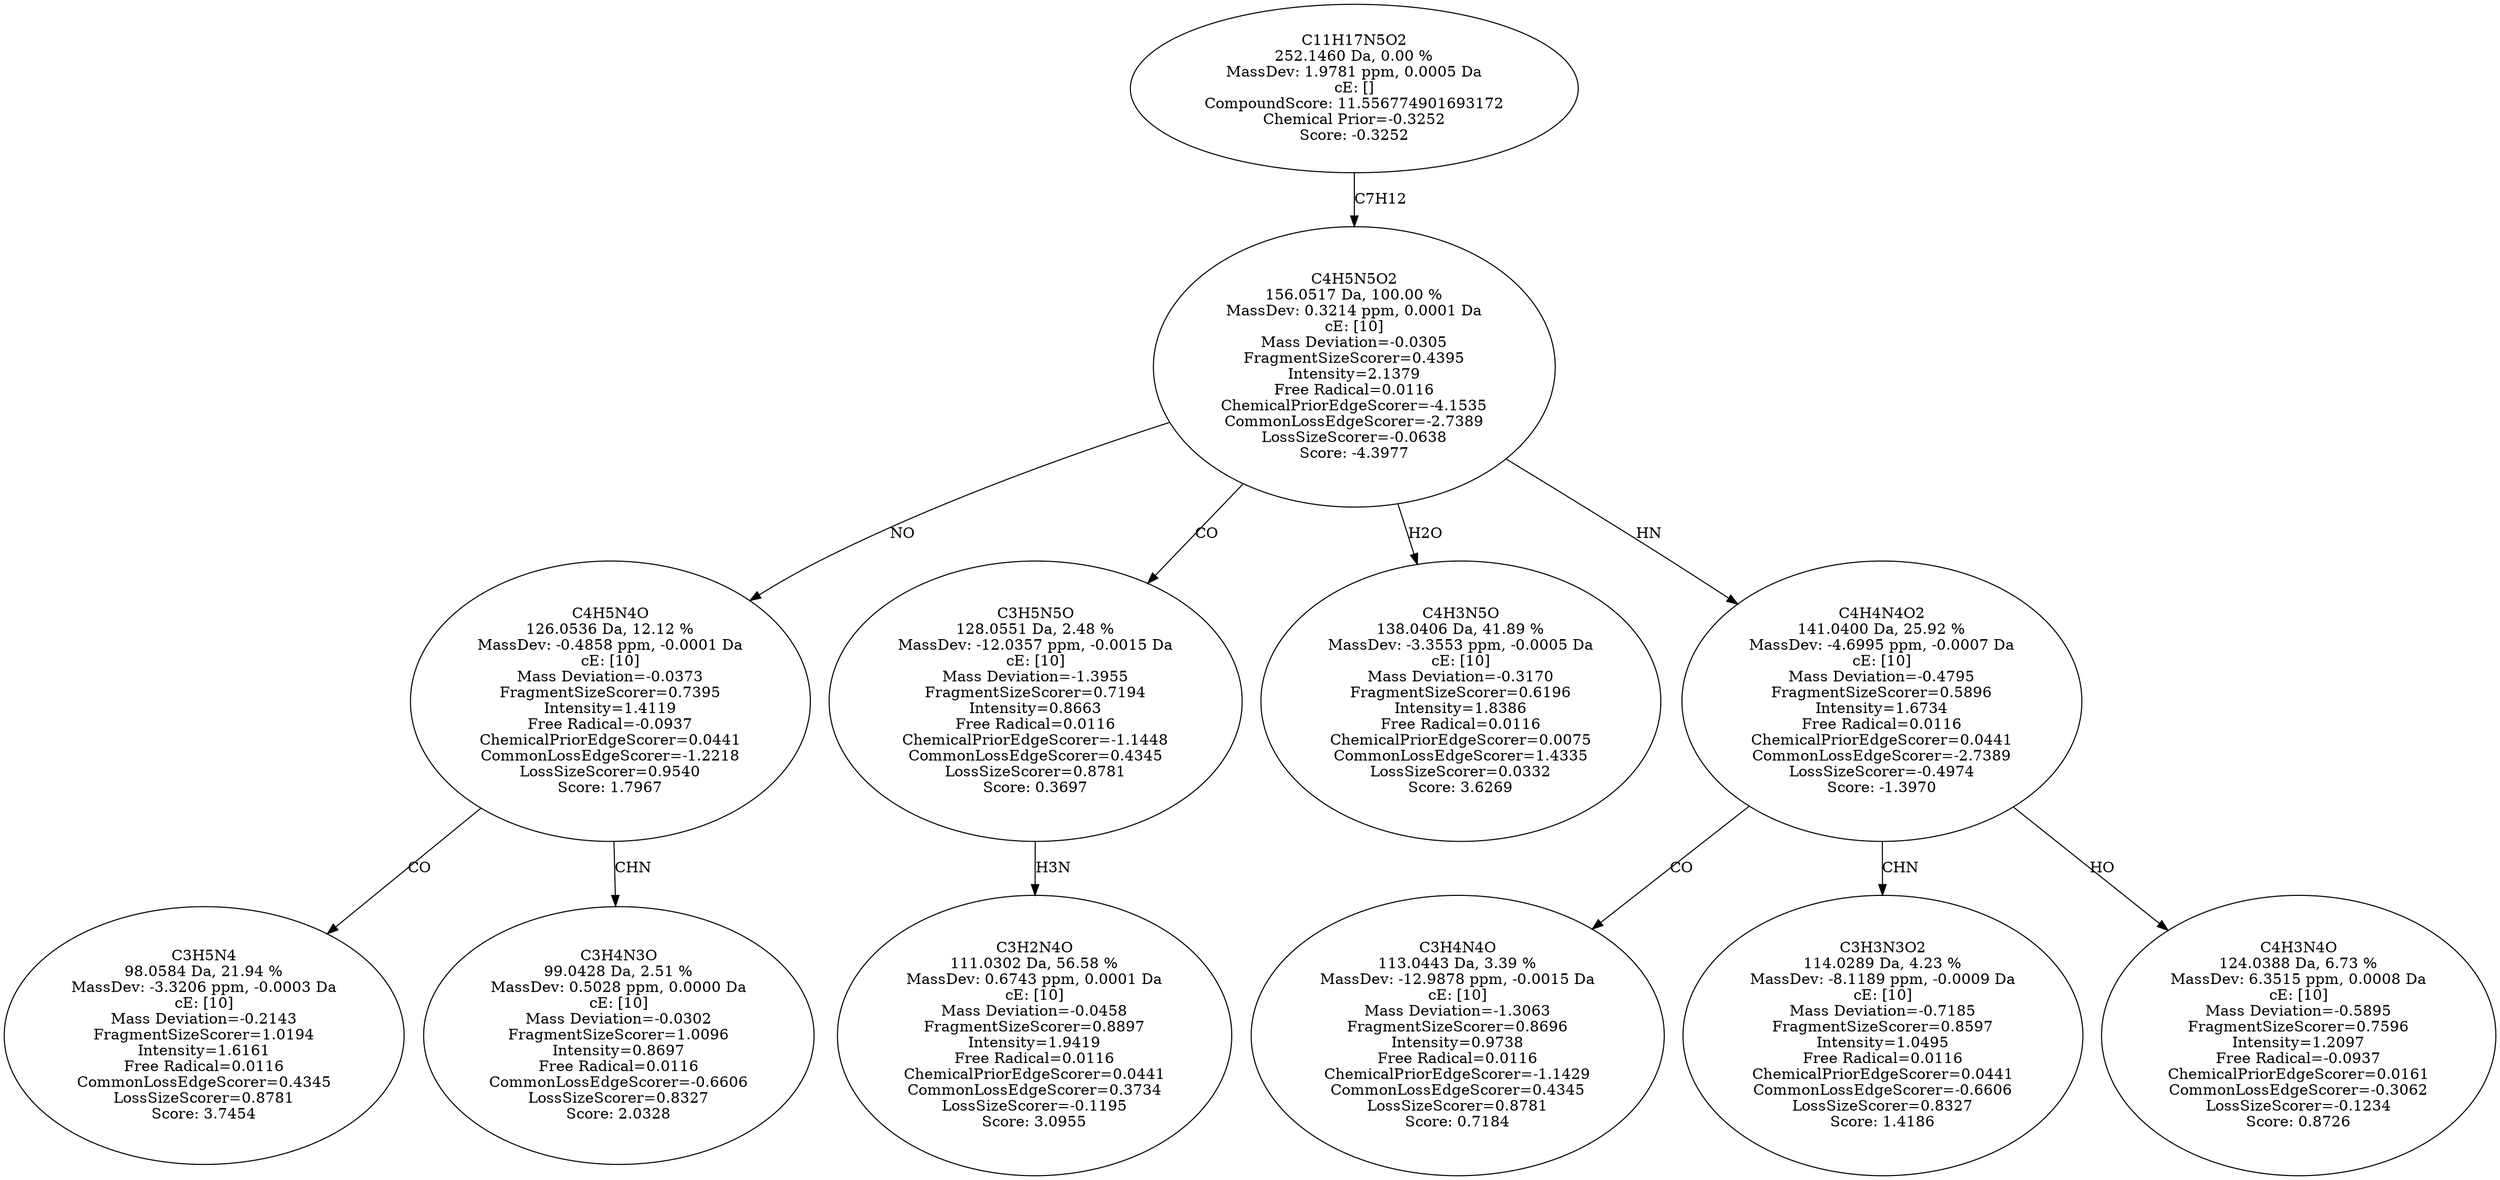 strict digraph {
v1 [label="C3H5N4\n98.0584 Da, 21.94 %\nMassDev: -3.3206 ppm, -0.0003 Da\ncE: [10]\nMass Deviation=-0.2143\nFragmentSizeScorer=1.0194\nIntensity=1.6161\nFree Radical=0.0116\nCommonLossEdgeScorer=0.4345\nLossSizeScorer=0.8781\nScore: 3.7454"];
v2 [label="C3H4N3O\n99.0428 Da, 2.51 %\nMassDev: 0.5028 ppm, 0.0000 Da\ncE: [10]\nMass Deviation=-0.0302\nFragmentSizeScorer=1.0096\nIntensity=0.8697\nFree Radical=0.0116\nCommonLossEdgeScorer=-0.6606\nLossSizeScorer=0.8327\nScore: 2.0328"];
v3 [label="C4H5N4O\n126.0536 Da, 12.12 %\nMassDev: -0.4858 ppm, -0.0001 Da\ncE: [10]\nMass Deviation=-0.0373\nFragmentSizeScorer=0.7395\nIntensity=1.4119\nFree Radical=-0.0937\nChemicalPriorEdgeScorer=0.0441\nCommonLossEdgeScorer=-1.2218\nLossSizeScorer=0.9540\nScore: 1.7967"];
v4 [label="C3H2N4O\n111.0302 Da, 56.58 %\nMassDev: 0.6743 ppm, 0.0001 Da\ncE: [10]\nMass Deviation=-0.0458\nFragmentSizeScorer=0.8897\nIntensity=1.9419\nFree Radical=0.0116\nChemicalPriorEdgeScorer=0.0441\nCommonLossEdgeScorer=0.3734\nLossSizeScorer=-0.1195\nScore: 3.0955"];
v5 [label="C3H5N5O\n128.0551 Da, 2.48 %\nMassDev: -12.0357 ppm, -0.0015 Da\ncE: [10]\nMass Deviation=-1.3955\nFragmentSizeScorer=0.7194\nIntensity=0.8663\nFree Radical=0.0116\nChemicalPriorEdgeScorer=-1.1448\nCommonLossEdgeScorer=0.4345\nLossSizeScorer=0.8781\nScore: 0.3697"];
v6 [label="C4H3N5O\n138.0406 Da, 41.89 %\nMassDev: -3.3553 ppm, -0.0005 Da\ncE: [10]\nMass Deviation=-0.3170\nFragmentSizeScorer=0.6196\nIntensity=1.8386\nFree Radical=0.0116\nChemicalPriorEdgeScorer=0.0075\nCommonLossEdgeScorer=1.4335\nLossSizeScorer=0.0332\nScore: 3.6269"];
v7 [label="C3H4N4O\n113.0443 Da, 3.39 %\nMassDev: -12.9878 ppm, -0.0015 Da\ncE: [10]\nMass Deviation=-1.3063\nFragmentSizeScorer=0.8696\nIntensity=0.9738\nFree Radical=0.0116\nChemicalPriorEdgeScorer=-1.1429\nCommonLossEdgeScorer=0.4345\nLossSizeScorer=0.8781\nScore: 0.7184"];
v8 [label="C3H3N3O2\n114.0289 Da, 4.23 %\nMassDev: -8.1189 ppm, -0.0009 Da\ncE: [10]\nMass Deviation=-0.7185\nFragmentSizeScorer=0.8597\nIntensity=1.0495\nFree Radical=0.0116\nChemicalPriorEdgeScorer=0.0441\nCommonLossEdgeScorer=-0.6606\nLossSizeScorer=0.8327\nScore: 1.4186"];
v9 [label="C4H3N4O\n124.0388 Da, 6.73 %\nMassDev: 6.3515 ppm, 0.0008 Da\ncE: [10]\nMass Deviation=-0.5895\nFragmentSizeScorer=0.7596\nIntensity=1.2097\nFree Radical=-0.0937\nChemicalPriorEdgeScorer=0.0161\nCommonLossEdgeScorer=-0.3062\nLossSizeScorer=-0.1234\nScore: 0.8726"];
v10 [label="C4H4N4O2\n141.0400 Da, 25.92 %\nMassDev: -4.6995 ppm, -0.0007 Da\ncE: [10]\nMass Deviation=-0.4795\nFragmentSizeScorer=0.5896\nIntensity=1.6734\nFree Radical=0.0116\nChemicalPriorEdgeScorer=0.0441\nCommonLossEdgeScorer=-2.7389\nLossSizeScorer=-0.4974\nScore: -1.3970"];
v11 [label="C4H5N5O2\n156.0517 Da, 100.00 %\nMassDev: 0.3214 ppm, 0.0001 Da\ncE: [10]\nMass Deviation=-0.0305\nFragmentSizeScorer=0.4395\nIntensity=2.1379\nFree Radical=0.0116\nChemicalPriorEdgeScorer=-4.1535\nCommonLossEdgeScorer=-2.7389\nLossSizeScorer=-0.0638\nScore: -4.3977"];
v12 [label="C11H17N5O2\n252.1460 Da, 0.00 %\nMassDev: 1.9781 ppm, 0.0005 Da\ncE: []\nCompoundScore: 11.556774901693172\nChemical Prior=-0.3252\nScore: -0.3252"];
v3 -> v1 [label="CO"];
v3 -> v2 [label="CHN"];
v11 -> v3 [label="NO"];
v5 -> v4 [label="H3N"];
v11 -> v5 [label="CO"];
v11 -> v6 [label="H2O"];
v10 -> v7 [label="CO"];
v10 -> v8 [label="CHN"];
v10 -> v9 [label="HO"];
v11 -> v10 [label="HN"];
v12 -> v11 [label="C7H12"];
}